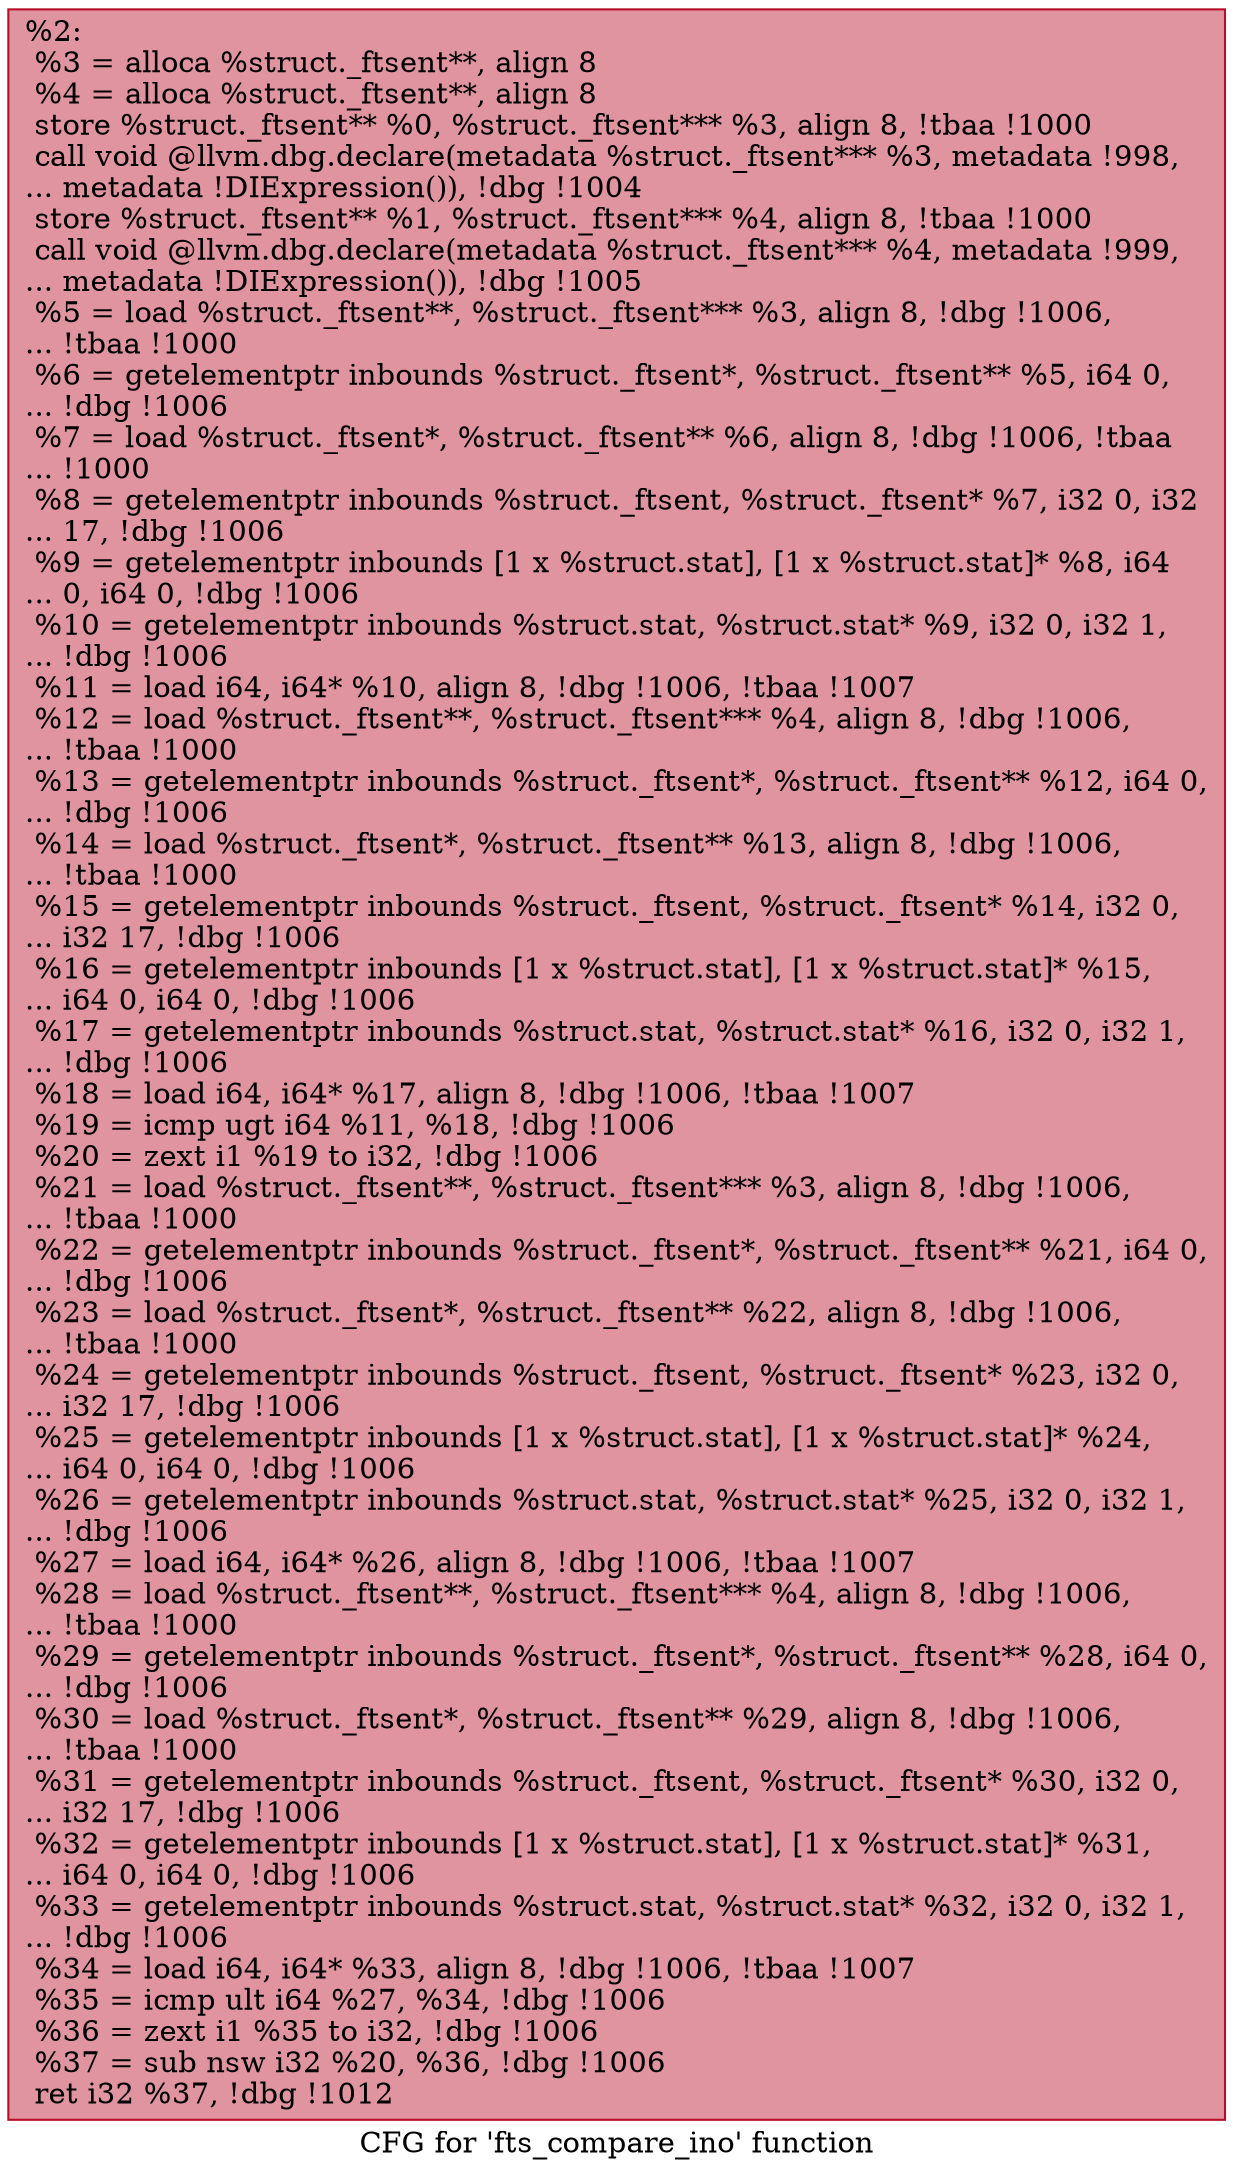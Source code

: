 digraph "CFG for 'fts_compare_ino' function" {
	label="CFG for 'fts_compare_ino' function";

	Node0x21b6ac0 [shape=record,color="#b70d28ff", style=filled, fillcolor="#b70d2870",label="{%2:\l  %3 = alloca %struct._ftsent**, align 8\l  %4 = alloca %struct._ftsent**, align 8\l  store %struct._ftsent** %0, %struct._ftsent*** %3, align 8, !tbaa !1000\l  call void @llvm.dbg.declare(metadata %struct._ftsent*** %3, metadata !998,\l... metadata !DIExpression()), !dbg !1004\l  store %struct._ftsent** %1, %struct._ftsent*** %4, align 8, !tbaa !1000\l  call void @llvm.dbg.declare(metadata %struct._ftsent*** %4, metadata !999,\l... metadata !DIExpression()), !dbg !1005\l  %5 = load %struct._ftsent**, %struct._ftsent*** %3, align 8, !dbg !1006,\l... !tbaa !1000\l  %6 = getelementptr inbounds %struct._ftsent*, %struct._ftsent** %5, i64 0,\l... !dbg !1006\l  %7 = load %struct._ftsent*, %struct._ftsent** %6, align 8, !dbg !1006, !tbaa\l... !1000\l  %8 = getelementptr inbounds %struct._ftsent, %struct._ftsent* %7, i32 0, i32\l... 17, !dbg !1006\l  %9 = getelementptr inbounds [1 x %struct.stat], [1 x %struct.stat]* %8, i64\l... 0, i64 0, !dbg !1006\l  %10 = getelementptr inbounds %struct.stat, %struct.stat* %9, i32 0, i32 1,\l... !dbg !1006\l  %11 = load i64, i64* %10, align 8, !dbg !1006, !tbaa !1007\l  %12 = load %struct._ftsent**, %struct._ftsent*** %4, align 8, !dbg !1006,\l... !tbaa !1000\l  %13 = getelementptr inbounds %struct._ftsent*, %struct._ftsent** %12, i64 0,\l... !dbg !1006\l  %14 = load %struct._ftsent*, %struct._ftsent** %13, align 8, !dbg !1006,\l... !tbaa !1000\l  %15 = getelementptr inbounds %struct._ftsent, %struct._ftsent* %14, i32 0,\l... i32 17, !dbg !1006\l  %16 = getelementptr inbounds [1 x %struct.stat], [1 x %struct.stat]* %15,\l... i64 0, i64 0, !dbg !1006\l  %17 = getelementptr inbounds %struct.stat, %struct.stat* %16, i32 0, i32 1,\l... !dbg !1006\l  %18 = load i64, i64* %17, align 8, !dbg !1006, !tbaa !1007\l  %19 = icmp ugt i64 %11, %18, !dbg !1006\l  %20 = zext i1 %19 to i32, !dbg !1006\l  %21 = load %struct._ftsent**, %struct._ftsent*** %3, align 8, !dbg !1006,\l... !tbaa !1000\l  %22 = getelementptr inbounds %struct._ftsent*, %struct._ftsent** %21, i64 0,\l... !dbg !1006\l  %23 = load %struct._ftsent*, %struct._ftsent** %22, align 8, !dbg !1006,\l... !tbaa !1000\l  %24 = getelementptr inbounds %struct._ftsent, %struct._ftsent* %23, i32 0,\l... i32 17, !dbg !1006\l  %25 = getelementptr inbounds [1 x %struct.stat], [1 x %struct.stat]* %24,\l... i64 0, i64 0, !dbg !1006\l  %26 = getelementptr inbounds %struct.stat, %struct.stat* %25, i32 0, i32 1,\l... !dbg !1006\l  %27 = load i64, i64* %26, align 8, !dbg !1006, !tbaa !1007\l  %28 = load %struct._ftsent**, %struct._ftsent*** %4, align 8, !dbg !1006,\l... !tbaa !1000\l  %29 = getelementptr inbounds %struct._ftsent*, %struct._ftsent** %28, i64 0,\l... !dbg !1006\l  %30 = load %struct._ftsent*, %struct._ftsent** %29, align 8, !dbg !1006,\l... !tbaa !1000\l  %31 = getelementptr inbounds %struct._ftsent, %struct._ftsent* %30, i32 0,\l... i32 17, !dbg !1006\l  %32 = getelementptr inbounds [1 x %struct.stat], [1 x %struct.stat]* %31,\l... i64 0, i64 0, !dbg !1006\l  %33 = getelementptr inbounds %struct.stat, %struct.stat* %32, i32 0, i32 1,\l... !dbg !1006\l  %34 = load i64, i64* %33, align 8, !dbg !1006, !tbaa !1007\l  %35 = icmp ult i64 %27, %34, !dbg !1006\l  %36 = zext i1 %35 to i32, !dbg !1006\l  %37 = sub nsw i32 %20, %36, !dbg !1006\l  ret i32 %37, !dbg !1012\l}"];
}
